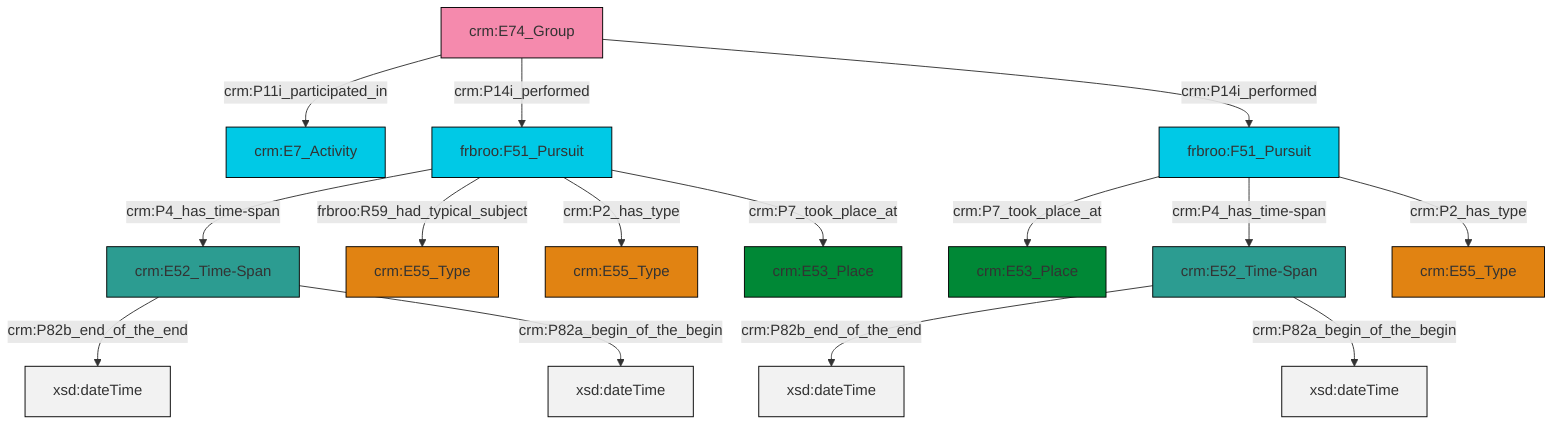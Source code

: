 graph TD
classDef Literal fill:#f2f2f2,stroke:#000000;
classDef CRM_Entity fill:#FFFFFF,stroke:#000000;
classDef Temporal_Entity fill:#00C9E6, stroke:#000000;
classDef Type fill:#E18312, stroke:#000000;
classDef Time-Span fill:#2C9C91, stroke:#000000;
classDef Appellation fill:#FFEB7F, stroke:#000000;
classDef Place fill:#008836, stroke:#000000;
classDef Persistent_Item fill:#B266B2, stroke:#000000;
classDef Conceptual_Object fill:#FFD700, stroke:#000000;
classDef Physical_Thing fill:#D2B48C, stroke:#000000;
classDef Actor fill:#f58aad, stroke:#000000;
classDef PC_Classes fill:#4ce600, stroke:#000000;
classDef Multi fill:#cccccc,stroke:#000000;

2["crm:E52_Time-Span"]:::Time-Span -->|crm:P82b_end_of_the_end| 3[xsd:dateTime]:::Literal
4["crm:E52_Time-Span"]:::Time-Span -->|crm:P82b_end_of_the_end| 5[xsd:dateTime]:::Literal
10["frbroo:F51_Pursuit"]:::Temporal_Entity -->|crm:P4_has_time-span| 2["crm:E52_Time-Span"]:::Time-Span
10["frbroo:F51_Pursuit"]:::Temporal_Entity -->|frbroo:R59_had_typical_subject| 0["crm:E55_Type"]:::Type
12["crm:E74_Group"]:::Actor -->|crm:P11i_participated_in| 13["crm:E7_Activity"]:::Temporal_Entity
8["frbroo:F51_Pursuit"]:::Temporal_Entity -->|crm:P7_took_place_at| 18["crm:E53_Place"]:::Place
10["frbroo:F51_Pursuit"]:::Temporal_Entity -->|crm:P2_has_type| 14["crm:E55_Type"]:::Type
4["crm:E52_Time-Span"]:::Time-Span -->|crm:P82a_begin_of_the_begin| 19[xsd:dateTime]:::Literal
2["crm:E52_Time-Span"]:::Time-Span -->|crm:P82a_begin_of_the_begin| 20[xsd:dateTime]:::Literal
12["crm:E74_Group"]:::Actor -->|crm:P14i_performed| 10["frbroo:F51_Pursuit"]:::Temporal_Entity
8["frbroo:F51_Pursuit"]:::Temporal_Entity -->|crm:P4_has_time-span| 4["crm:E52_Time-Span"]:::Time-Span
12["crm:E74_Group"]:::Actor -->|crm:P14i_performed| 8["frbroo:F51_Pursuit"]:::Temporal_Entity
8["frbroo:F51_Pursuit"]:::Temporal_Entity -->|crm:P2_has_type| 6["crm:E55_Type"]:::Type
10["frbroo:F51_Pursuit"]:::Temporal_Entity -->|crm:P7_took_place_at| 16["crm:E53_Place"]:::Place